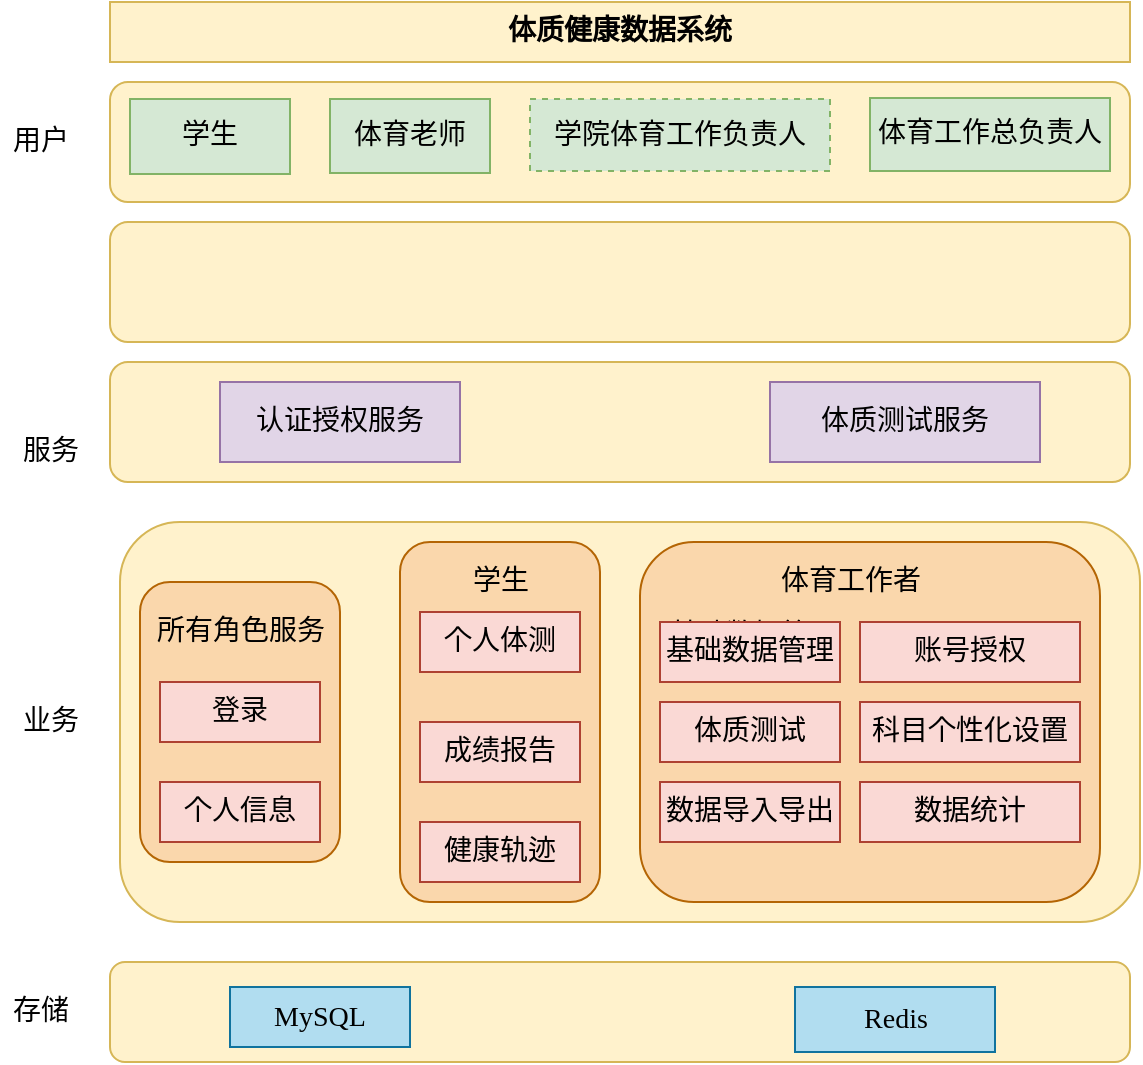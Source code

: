 <mxfile version="15.4.0" type="device"><diagram id="SwHrIoZcugXySUPkKltI" name="第 1 页"><mxGraphModel dx="1024" dy="592" grid="1" gridSize="10" guides="1" tooltips="1" connect="1" arrows="1" fold="1" page="1" pageScale="1" pageWidth="827" pageHeight="1169" math="0" shadow="0"><root><mxCell id="0"/><mxCell id="1" parent="0"/><mxCell id="VSM4rpzWVgXA5YvOpUin-2" value="" style="rounded=1;whiteSpace=wrap;html=1;fillColor=#fff2cc;strokeColor=#d6b656;fontSize=14;fontStyle=0;fontFamily=宋体;" parent="1" vertex="1"><mxGeometry x="140" y="80" width="510" height="60" as="geometry"/></mxCell><mxCell id="VSM4rpzWVgXA5YvOpUin-4" value="用户" style="text;html=1;align=center;verticalAlign=middle;resizable=0;points=[];autosize=1;strokeColor=none;fillColor=none;fontSize=14;fontStyle=0;fontFamily=宋体;" parent="1" vertex="1"><mxGeometry x="85" y="99.5" width="40" height="20" as="geometry"/></mxCell><mxCell id="VSM4rpzWVgXA5YvOpUin-5" value="学生" style="rounded=0;whiteSpace=wrap;html=1;fillColor=#d5e8d4;strokeColor=#82b366;fontSize=14;fontStyle=0;fontFamily=宋体;" parent="1" vertex="1"><mxGeometry x="150" y="88.5" width="80" height="37.5" as="geometry"/></mxCell><mxCell id="VSM4rpzWVgXA5YvOpUin-6" value="体育老师" style="rounded=0;whiteSpace=wrap;html=1;fillColor=#d5e8d4;strokeColor=#82b366;fontSize=14;fontStyle=0;fontFamily=宋体;" parent="1" vertex="1"><mxGeometry x="250" y="88.5" width="80" height="37" as="geometry"/></mxCell><mxCell id="VSM4rpzWVgXA5YvOpUin-7" value="学院体育工作负责人" style="rounded=0;whiteSpace=wrap;html=1;dashed=1;fillColor=#d5e8d4;strokeColor=#82b366;fontSize=14;fontStyle=0;fontFamily=宋体;" parent="1" vertex="1"><mxGeometry x="350" y="88.5" width="150" height="36" as="geometry"/></mxCell><mxCell id="VSM4rpzWVgXA5YvOpUin-9" value="体育工作总负责人" style="rounded=0;whiteSpace=wrap;html=1;fillColor=#d5e8d4;strokeColor=#82b366;fontSize=14;fontStyle=0;fontFamily=宋体;" parent="1" vertex="1"><mxGeometry x="520" y="88" width="120" height="36.5" as="geometry"/></mxCell><mxCell id="VSM4rpzWVgXA5YvOpUin-10" value="" style="rounded=1;whiteSpace=wrap;html=1;fillColor=#fff2cc;strokeColor=#d6b656;fontSize=14;fontStyle=0;fontFamily=宋体;" parent="1" vertex="1"><mxGeometry x="140" y="220" width="510" height="60" as="geometry"/></mxCell><mxCell id="VSM4rpzWVgXA5YvOpUin-11" value="认证授权服务" style="rounded=0;whiteSpace=wrap;html=1;fillColor=#e1d5e7;strokeColor=#9673a6;fontSize=14;fontStyle=0;fontFamily=宋体;" parent="1" vertex="1"><mxGeometry x="195" y="230" width="120" height="40" as="geometry"/></mxCell><mxCell id="VSM4rpzWVgXA5YvOpUin-12" value="体质测试服务" style="rounded=0;whiteSpace=wrap;html=1;fillColor=#e1d5e7;strokeColor=#9673a6;fontSize=14;fontStyle=0;fontFamily=宋体;" parent="1" vertex="1"><mxGeometry x="470" y="230" width="135" height="40" as="geometry"/></mxCell><mxCell id="VSM4rpzWVgXA5YvOpUin-14" value="服务" style="text;html=1;align=center;verticalAlign=middle;resizable=0;points=[];autosize=1;strokeColor=none;fillColor=none;fontSize=14;fontStyle=0;fontFamily=宋体;" parent="1" vertex="1"><mxGeometry x="90" y="255" width="40" height="20" as="geometry"/></mxCell><mxCell id="VSM4rpzWVgXA5YvOpUin-15" value="" style="rounded=1;whiteSpace=wrap;html=1;fillColor=#fff2cc;strokeColor=#d6b656;fontSize=14;fontStyle=0;fontFamily=宋体;" parent="1" vertex="1"><mxGeometry x="145" y="300" width="510" height="200" as="geometry"/></mxCell><mxCell id="VSM4rpzWVgXA5YvOpUin-16" value="业务" style="text;html=1;align=center;verticalAlign=middle;resizable=0;points=[];autosize=1;strokeColor=none;fillColor=none;fontSize=14;fontStyle=0;fontFamily=宋体;" parent="1" vertex="1"><mxGeometry x="90" y="390" width="40" height="20" as="geometry"/></mxCell><mxCell id="VSM4rpzWVgXA5YvOpUin-17" value="" style="rounded=1;whiteSpace=wrap;html=1;fillColor=#fad7ac;strokeColor=#b46504;fontSize=14;fontStyle=0;fontFamily=宋体;" parent="1" vertex="1"><mxGeometry x="155" y="330" width="100" height="140" as="geometry"/></mxCell><mxCell id="VSM4rpzWVgXA5YvOpUin-18" value="所有角色服务" style="text;html=1;align=center;verticalAlign=middle;resizable=0;points=[];autosize=1;strokeColor=none;fillColor=none;fontSize=14;fontStyle=0;fontFamily=宋体;" parent="1" vertex="1"><mxGeometry x="155" y="345" width="100" height="20" as="geometry"/></mxCell><mxCell id="VSM4rpzWVgXA5YvOpUin-19" value="登录" style="rounded=0;whiteSpace=wrap;html=1;fillColor=#fad9d5;strokeColor=#ae4132;fontSize=14;fontStyle=0;fontFamily=宋体;" parent="1" vertex="1"><mxGeometry x="165" y="380" width="80" height="30" as="geometry"/></mxCell><mxCell id="VSM4rpzWVgXA5YvOpUin-20" value="个人信息" style="rounded=0;whiteSpace=wrap;html=1;fillColor=#fad9d5;strokeColor=#ae4132;fontSize=14;fontStyle=0;fontFamily=宋体;" parent="1" vertex="1"><mxGeometry x="165" y="430" width="80" height="30" as="geometry"/></mxCell><mxCell id="VSM4rpzWVgXA5YvOpUin-21" value="" style="rounded=1;whiteSpace=wrap;html=1;fillColor=#fad7ac;strokeColor=#b46504;fontSize=14;fontStyle=0;fontFamily=宋体;" parent="1" vertex="1"><mxGeometry x="285" y="310" width="100" height="180" as="geometry"/></mxCell><mxCell id="VSM4rpzWVgXA5YvOpUin-23" value="学生" style="text;html=1;align=center;verticalAlign=middle;resizable=0;points=[];autosize=1;fontSize=14;fontStyle=0;fontFamily=宋体;" parent="1" vertex="1"><mxGeometry x="315" y="320" width="40" height="20" as="geometry"/></mxCell><mxCell id="VSM4rpzWVgXA5YvOpUin-24" value="个人体测" style="rounded=0;whiteSpace=wrap;html=1;fillColor=#fad9d5;strokeColor=#ae4132;fontSize=14;fontStyle=0;fontFamily=宋体;" parent="1" vertex="1"><mxGeometry x="295" y="345" width="80" height="30" as="geometry"/></mxCell><mxCell id="VSM4rpzWVgXA5YvOpUin-27" value="成绩报告" style="rounded=0;whiteSpace=wrap;html=1;fillColor=#fad9d5;strokeColor=#ae4132;fontSize=14;fontStyle=0;fontFamily=宋体;" parent="1" vertex="1"><mxGeometry x="295" y="400" width="80" height="30" as="geometry"/></mxCell><mxCell id="VSM4rpzWVgXA5YvOpUin-28" value="" style="rounded=1;whiteSpace=wrap;html=1;fillColor=#fad7ac;strokeColor=#b46504;fontSize=14;fontStyle=0;fontFamily=宋体;" parent="1" vertex="1"><mxGeometry x="405" y="310" width="230" height="180" as="geometry"/></mxCell><mxCell id="VSM4rpzWVgXA5YvOpUin-29" value="体育工作者" style="text;html=1;align=center;verticalAlign=middle;resizable=0;points=[];autosize=1;strokeColor=none;fillColor=none;fontSize=14;fontStyle=0;fontFamily=宋体;" parent="1" vertex="1"><mxGeometry x="465" y="320" width="90" height="20" as="geometry"/></mxCell><mxCell id="VSM4rpzWVgXA5YvOpUin-30" value="基础数据管理" style="rounded=0;whiteSpace=wrap;html=1;fontSize=14;fontStyle=0;fontFamily=宋体;" parent="1" vertex="1"><mxGeometry x="415" y="350" width="80" height="30" as="geometry"/></mxCell><mxCell id="VSM4rpzWVgXA5YvOpUin-31" value="科目个性化设置" style="rounded=0;whiteSpace=wrap;html=1;fillColor=#fad9d5;strokeColor=#ae4132;fontSize=14;fontStyle=0;fontFamily=宋体;" parent="1" vertex="1"><mxGeometry x="515" y="390" width="110" height="30" as="geometry"/></mxCell><mxCell id="VSM4rpzWVgXA5YvOpUin-33" value="体质测试" style="rounded=0;whiteSpace=wrap;html=1;fillColor=#fad9d5;strokeColor=#ae4132;fontSize=14;fontStyle=0;fontFamily=宋体;" parent="1" vertex="1"><mxGeometry x="415" y="390" width="90" height="30" as="geometry"/></mxCell><mxCell id="VSM4rpzWVgXA5YvOpUin-35" value="数据导入导出" style="rounded=0;whiteSpace=wrap;html=1;fillColor=#fad9d5;strokeColor=#ae4132;fontSize=14;fontStyle=0;fontFamily=宋体;" parent="1" vertex="1"><mxGeometry x="415" y="430" width="90" height="30" as="geometry"/></mxCell><mxCell id="VSM4rpzWVgXA5YvOpUin-37" value="数据统计" style="rounded=0;whiteSpace=wrap;html=1;fillColor=#fad9d5;strokeColor=#ae4132;fontSize=14;fontStyle=0;fontFamily=宋体;" parent="1" vertex="1"><mxGeometry x="515" y="430" width="110" height="30" as="geometry"/></mxCell><mxCell id="VSM4rpzWVgXA5YvOpUin-38" value="健康轨迹" style="rounded=0;whiteSpace=wrap;html=1;fillColor=#fad9d5;strokeColor=#ae4132;fontSize=14;fontStyle=0;fontFamily=宋体;" parent="1" vertex="1"><mxGeometry x="295" y="450" width="80" height="30" as="geometry"/></mxCell><mxCell id="VSM4rpzWVgXA5YvOpUin-43" value="基础数据管理" style="rounded=0;whiteSpace=wrap;html=1;fillColor=#fad9d5;strokeColor=#ae4132;fontSize=14;fontStyle=0;fontFamily=宋体;" parent="1" vertex="1"><mxGeometry x="415" y="350" width="90" height="30" as="geometry"/></mxCell><mxCell id="VSM4rpzWVgXA5YvOpUin-44" value="账号授权" style="rounded=0;whiteSpace=wrap;html=1;fillColor=#fad9d5;strokeColor=#ae4132;fontSize=14;fontStyle=0;fontFamily=宋体;" parent="1" vertex="1"><mxGeometry x="515" y="350" width="110" height="30" as="geometry"/></mxCell><mxCell id="VSM4rpzWVgXA5YvOpUin-45" value="" style="rounded=1;whiteSpace=wrap;html=1;fillColor=#fff2cc;strokeColor=#d6b656;fontSize=14;fontStyle=0;fontFamily=宋体;" parent="1" vertex="1"><mxGeometry x="140" y="520" width="510" height="50" as="geometry"/></mxCell><mxCell id="VSM4rpzWVgXA5YvOpUin-46" value="存储" style="text;html=1;align=center;verticalAlign=middle;resizable=0;points=[];autosize=1;strokeColor=none;fillColor=none;fontSize=14;fontStyle=0;fontFamily=宋体;" parent="1" vertex="1"><mxGeometry x="85" y="535" width="40" height="20" as="geometry"/></mxCell><mxCell id="VSM4rpzWVgXA5YvOpUin-48" value="MySQL" style="rounded=0;whiteSpace=wrap;html=1;fillColor=#b1ddf0;strokeColor=#10739e;fontSize=14;fontStyle=0;fontFamily=宋体;" parent="1" vertex="1"><mxGeometry x="200" y="532.5" width="90" height="30" as="geometry"/></mxCell><mxCell id="VSM4rpzWVgXA5YvOpUin-49" value="Redis" style="rounded=0;whiteSpace=wrap;html=1;fillColor=#b1ddf0;strokeColor=#10739e;fontSize=14;fontStyle=0;fontFamily=宋体;" parent="1" vertex="1"><mxGeometry x="482.5" y="532.5" width="100" height="32.5" as="geometry"/></mxCell><mxCell id="VSM4rpzWVgXA5YvOpUin-51" value="体质健康数据系统" style="rounded=0;whiteSpace=wrap;html=1;fillColor=#fff2cc;strokeColor=#d6b656;fontSize=14;fontStyle=1;fontFamily=宋体;" parent="1" vertex="1"><mxGeometry x="140" y="40" width="510" height="30" as="geometry"/></mxCell><mxCell id="RAn8wJfHgLMJ42tV5sFf-1" value="" style="rounded=1;whiteSpace=wrap;html=1;fillColor=#fff2cc;strokeColor=#d6b656;fontSize=14;fontStyle=0;fontFamily=宋体;" vertex="1" parent="1"><mxGeometry x="140" y="150" width="510" height="60" as="geometry"/></mxCell></root></mxGraphModel></diagram></mxfile>